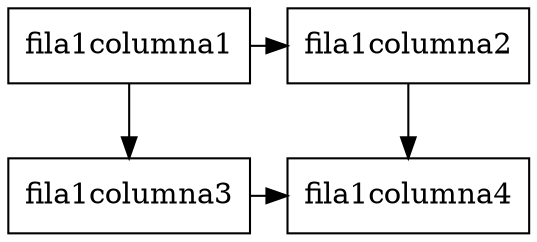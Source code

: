 digraph G {
    splines="FALSE";

    /* Entities */
    // shortName [label="shortName", shape="rect"]
    // shortName2 [label="cubito", shape="rect"]
    nodo1[label = "fila1columna1", shape="rect"]
    nodo2[label = "fila1columna2", shape="rect"]
    nodo3[label = "fila1columna3", shape="rect"]
    nodo4[label = "fila1columna4", shape="rect"]

    
    /* Relationships */
    // F1 -> shortName[label=".63"]
    // F1 -> shortName2[label=".hola"]
    // shortName2 -> shortName
    nodo1 -> nodo2
    nodo1 -> nodo3
    nodo2 -> nodo4
    nodo3 -> nodo4

    /* Ranks */
    // { rank=same; shortName; shortName2 };
    {rank=same; nodo1; nodo2}
    {rank=same; nodo3, nodo4}
}